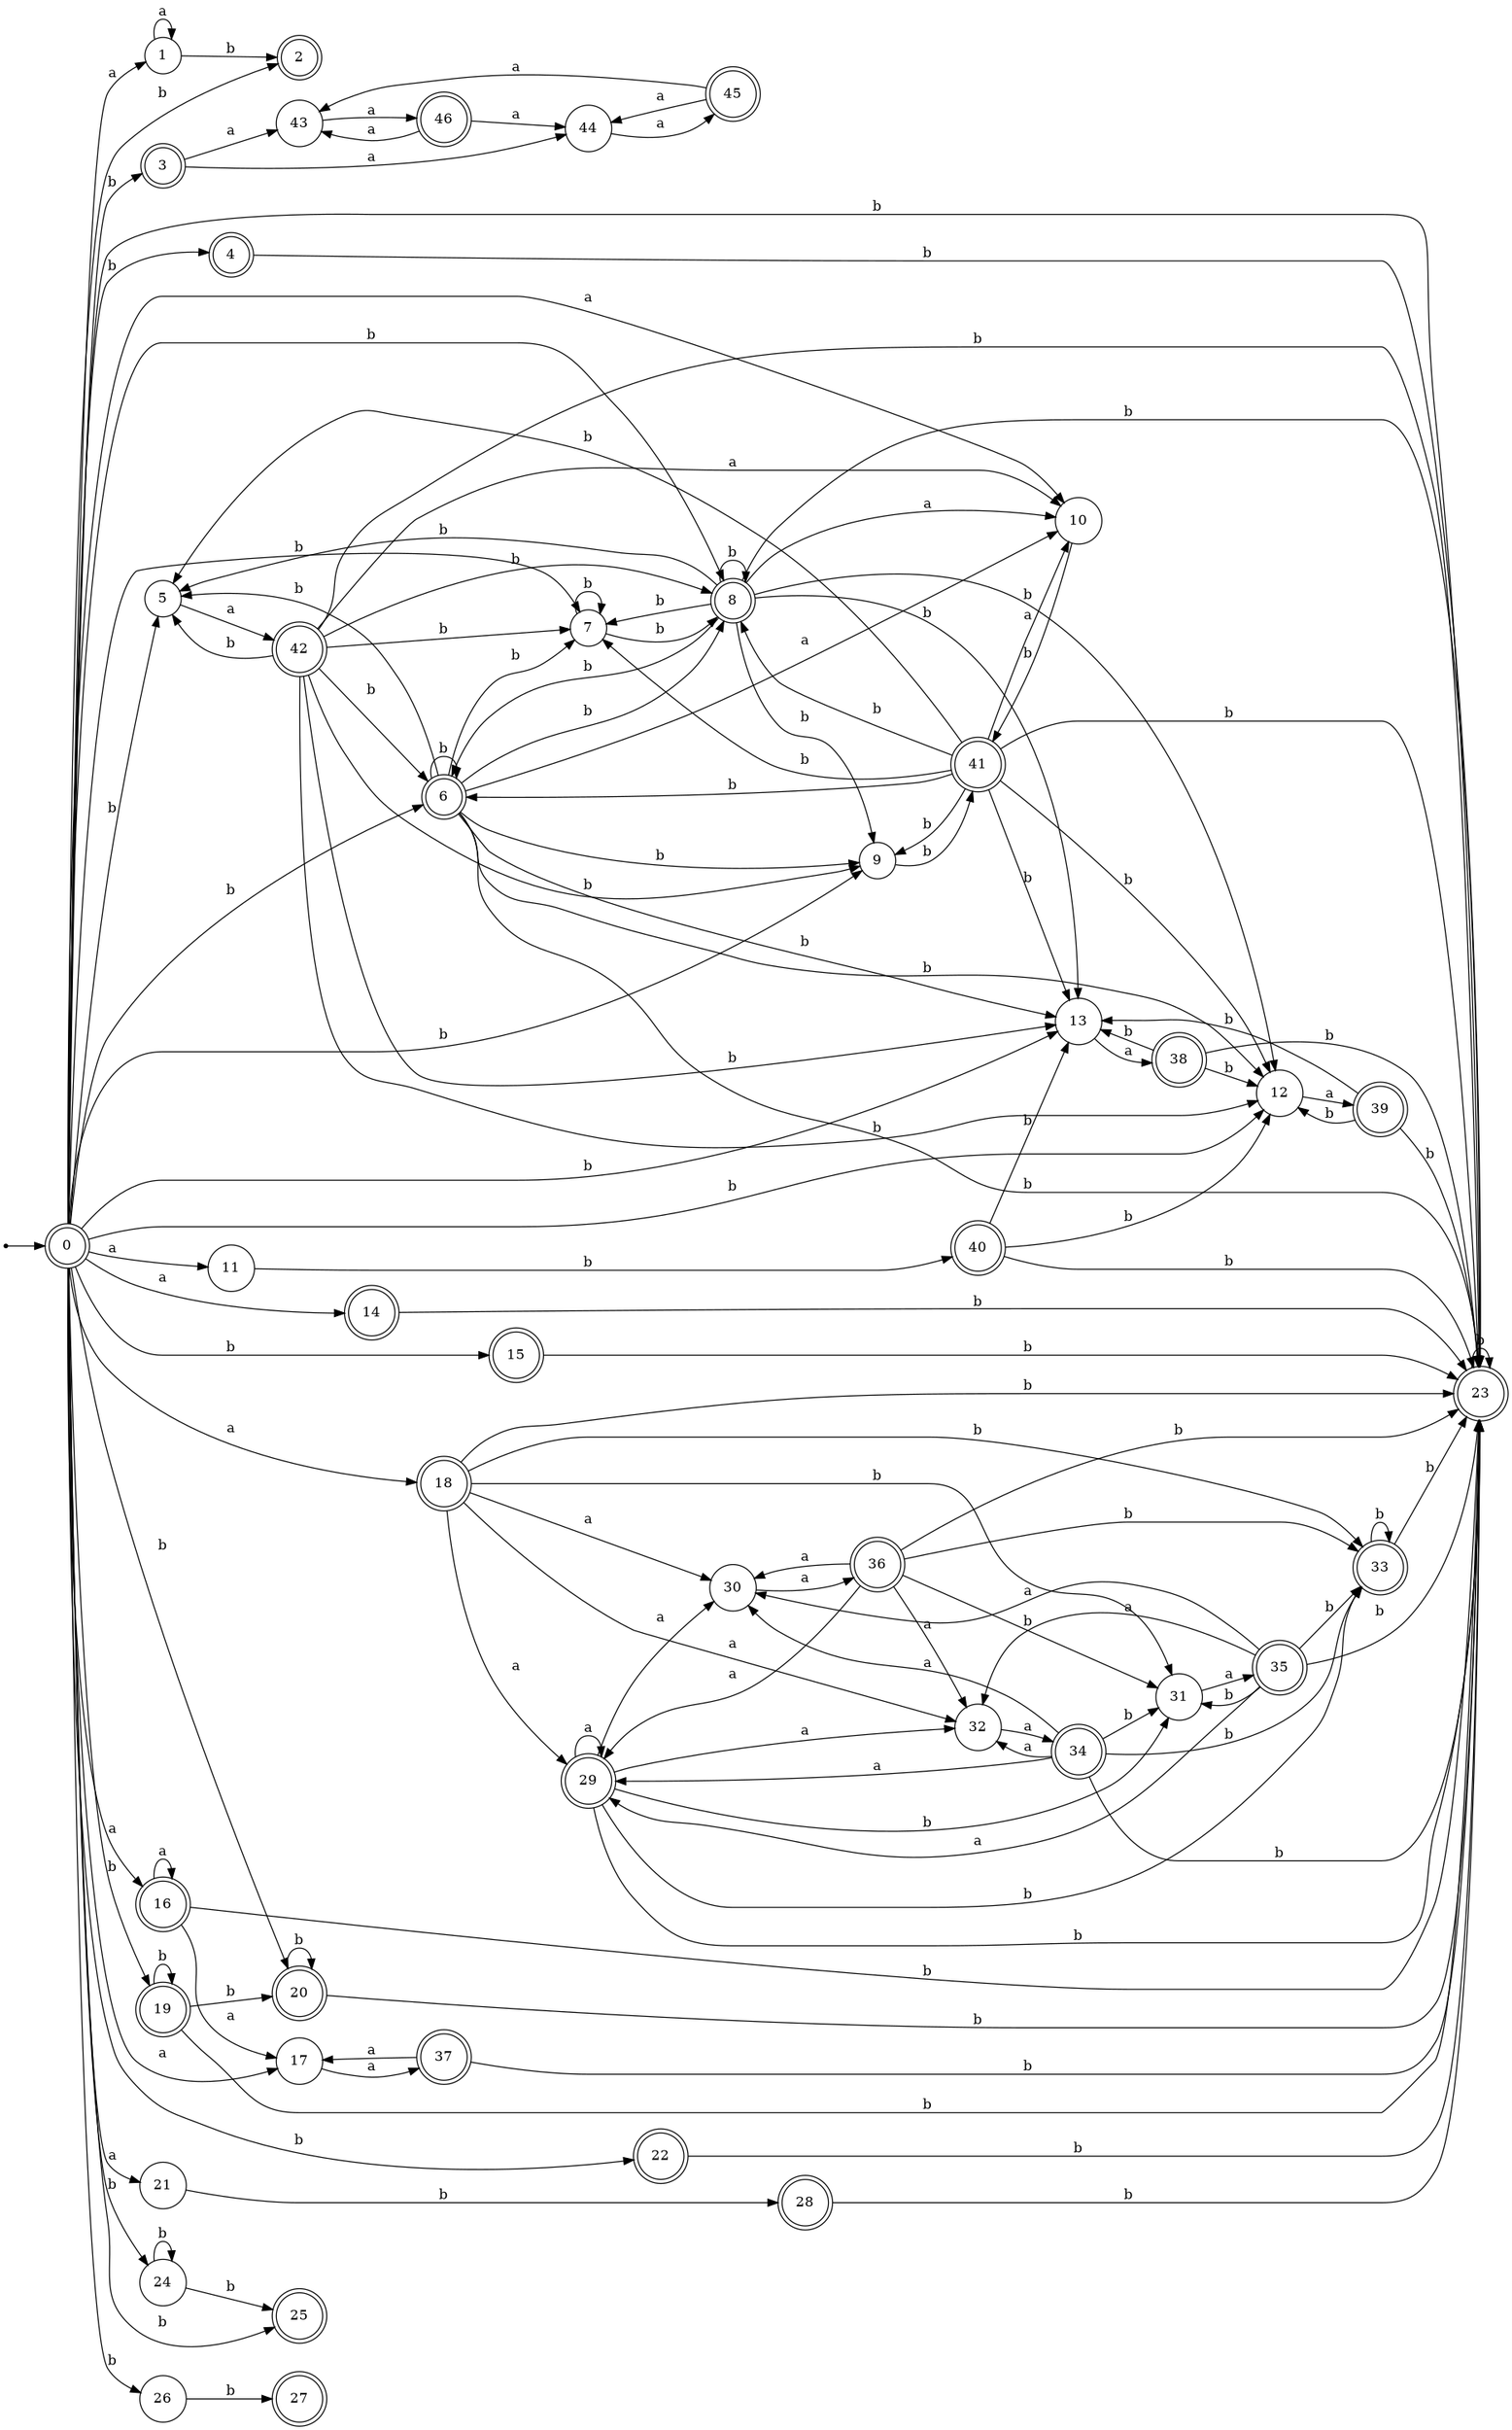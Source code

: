 digraph finite_state_machine {
rankdir=LR;
size="20,20";
node [shape = point]; "dummy0"
node [shape = doublecircle]; "0";"dummy0" -> "0";
node [shape = circle]; "1";
node [shape = doublecircle]; "2";node [shape = doublecircle]; "3";node [shape = doublecircle]; "4";node [shape = circle]; "5";
node [shape = doublecircle]; "6";node [shape = circle]; "7";
node [shape = doublecircle]; "8";node [shape = circle]; "9";
node [shape = circle]; "10";
node [shape = circle]; "11";
node [shape = circle]; "12";
node [shape = circle]; "13";
node [shape = doublecircle]; "14";node [shape = doublecircle]; "15";node [shape = doublecircle]; "16";node [shape = circle]; "17";
node [shape = doublecircle]; "18";node [shape = doublecircle]; "19";node [shape = doublecircle]; "20";node [shape = circle]; "21";
node [shape = doublecircle]; "22";node [shape = doublecircle]; "23";node [shape = circle]; "24";
node [shape = doublecircle]; "25";node [shape = circle]; "26";
node [shape = doublecircle]; "27";node [shape = doublecircle]; "28";node [shape = doublecircle]; "29";node [shape = circle]; "30";
node [shape = circle]; "31";
node [shape = circle]; "32";
node [shape = doublecircle]; "33";node [shape = doublecircle]; "34";node [shape = doublecircle]; "35";node [shape = doublecircle]; "36";node [shape = doublecircle]; "37";node [shape = doublecircle]; "38";node [shape = doublecircle]; "39";node [shape = doublecircle]; "40";node [shape = doublecircle]; "41";node [shape = doublecircle]; "42";node [shape = circle]; "43";
node [shape = circle]; "44";
node [shape = doublecircle]; "45";node [shape = doublecircle]; "46";"0" -> "1" [label = "a"];
 "0" -> "10" [label = "a"];
 "0" -> "11" [label = "a"];
 "0" -> "14" [label = "a"];
 "0" -> "16" [label = "a"];
 "0" -> "17" [label = "a"];
 "0" -> "18" [label = "a"];
 "0" -> "21" [label = "a"];
 "0" -> "2" [label = "b"];
 "0" -> "3" [label = "b"];
 "0" -> "4" [label = "b"];
 "0" -> "5" [label = "b"];
 "0" -> "6" [label = "b"];
 "0" -> "7" [label = "b"];
 "0" -> "8" [label = "b"];
 "0" -> "9" [label = "b"];
 "0" -> "12" [label = "b"];
 "0" -> "13" [label = "b"];
 "0" -> "15" [label = "b"];
 "0" -> "19" [label = "b"];
 "0" -> "20" [label = "b"];
 "0" -> "22" [label = "b"];
 "0" -> "23" [label = "b"];
 "0" -> "24" [label = "b"];
 "0" -> "25" [label = "b"];
 "0" -> "26" [label = "b"];
 "26" -> "27" [label = "b"];
 "24" -> "24" [label = "b"];
 "24" -> "25" [label = "b"];
 "23" -> "23" [label = "b"];
 "22" -> "23" [label = "b"];
 "21" -> "28" [label = "b"];
 "28" -> "23" [label = "b"];
 "20" -> "20" [label = "b"];
 "20" -> "23" [label = "b"];
 "19" -> "19" [label = "b"];
 "19" -> "20" [label = "b"];
 "19" -> "23" [label = "b"];
 "18" -> "32" [label = "a"];
 "18" -> "29" [label = "a"];
 "18" -> "30" [label = "a"];
 "18" -> "33" [label = "b"];
 "18" -> "23" [label = "b"];
 "18" -> "31" [label = "b"];
 "33" -> "33" [label = "b"];
 "33" -> "23" [label = "b"];
 "32" -> "34" [label = "a"];
 "34" -> "32" [label = "a"];
 "34" -> "29" [label = "a"];
 "34" -> "30" [label = "a"];
 "34" -> "33" [label = "b"];
 "34" -> "23" [label = "b"];
 "34" -> "31" [label = "b"];
 "31" -> "35" [label = "a"];
 "35" -> "33" [label = "b"];
 "35" -> "23" [label = "b"];
 "35" -> "31" [label = "b"];
 "35" -> "32" [label = "a"];
 "35" -> "29" [label = "a"];
 "35" -> "30" [label = "a"];
 "30" -> "36" [label = "a"];
 "36" -> "32" [label = "a"];
 "36" -> "29" [label = "a"];
 "36" -> "30" [label = "a"];
 "36" -> "33" [label = "b"];
 "36" -> "23" [label = "b"];
 "36" -> "31" [label = "b"];
 "29" -> "32" [label = "a"];
 "29" -> "29" [label = "a"];
 "29" -> "30" [label = "a"];
 "29" -> "33" [label = "b"];
 "29" -> "23" [label = "b"];
 "29" -> "31" [label = "b"];
 "17" -> "37" [label = "a"];
 "37" -> "17" [label = "a"];
 "37" -> "23" [label = "b"];
 "16" -> "16" [label = "a"];
 "16" -> "17" [label = "a"];
 "16" -> "23" [label = "b"];
 "15" -> "23" [label = "b"];
 "14" -> "23" [label = "b"];
 "13" -> "38" [label = "a"];
 "38" -> "12" [label = "b"];
 "38" -> "13" [label = "b"];
 "38" -> "23" [label = "b"];
 "12" -> "39" [label = "a"];
 "39" -> "12" [label = "b"];
 "39" -> "13" [label = "b"];
 "39" -> "23" [label = "b"];
 "11" -> "40" [label = "b"];
 "40" -> "12" [label = "b"];
 "40" -> "13" [label = "b"];
 "40" -> "23" [label = "b"];
 "10" -> "41" [label = "b"];
 "41" -> "5" [label = "b"];
 "41" -> "6" [label = "b"];
 "41" -> "7" [label = "b"];
 "41" -> "8" [label = "b"];
 "41" -> "9" [label = "b"];
 "41" -> "12" [label = "b"];
 "41" -> "13" [label = "b"];
 "41" -> "23" [label = "b"];
 "41" -> "10" [label = "a"];
 "9" -> "41" [label = "b"];
 "8" -> "5" [label = "b"];
 "8" -> "6" [label = "b"];
 "8" -> "7" [label = "b"];
 "8" -> "8" [label = "b"];
 "8" -> "9" [label = "b"];
 "8" -> "12" [label = "b"];
 "8" -> "13" [label = "b"];
 "8" -> "23" [label = "b"];
 "8" -> "10" [label = "a"];
 "7" -> "8" [label = "b"];
 "7" -> "7" [label = "b"];
 "6" -> "5" [label = "b"];
 "6" -> "6" [label = "b"];
 "6" -> "7" [label = "b"];
 "6" -> "8" [label = "b"];
 "6" -> "9" [label = "b"];
 "6" -> "12" [label = "b"];
 "6" -> "13" [label = "b"];
 "6" -> "23" [label = "b"];
 "6" -> "10" [label = "a"];
 "5" -> "42" [label = "a"];
 "42" -> "5" [label = "b"];
 "42" -> "6" [label = "b"];
 "42" -> "7" [label = "b"];
 "42" -> "8" [label = "b"];
 "42" -> "9" [label = "b"];
 "42" -> "12" [label = "b"];
 "42" -> "13" [label = "b"];
 "42" -> "23" [label = "b"];
 "42" -> "10" [label = "a"];
 "4" -> "23" [label = "b"];
 "3" -> "43" [label = "a"];
 "3" -> "44" [label = "a"];
 "44" -> "45" [label = "a"];
 "45" -> "43" [label = "a"];
 "45" -> "44" [label = "a"];
 "43" -> "46" [label = "a"];
 "46" -> "43" [label = "a"];
 "46" -> "44" [label = "a"];
 "1" -> "1" [label = "a"];
 "1" -> "2" [label = "b"];
 }
